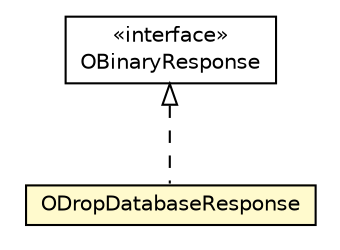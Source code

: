 #!/usr/local/bin/dot
#
# Class diagram 
# Generated by UMLGraph version R5_6-24-gf6e263 (http://www.umlgraph.org/)
#

digraph G {
	edge [fontname="Helvetica",fontsize=10,labelfontname="Helvetica",labelfontsize=10];
	node [fontname="Helvetica",fontsize=10,shape=plaintext];
	nodesep=0.25;
	ranksep=0.5;
	// com.orientechnologies.orient.client.remote.OBinaryResponse
	c2978559 [label=<<table title="com.orientechnologies.orient.client.remote.OBinaryResponse" border="0" cellborder="1" cellspacing="0" cellpadding="2" port="p" href="../OBinaryResponse.html">
		<tr><td><table border="0" cellspacing="0" cellpadding="1">
<tr><td align="center" balign="center"> &#171;interface&#187; </td></tr>
<tr><td align="center" balign="center"> OBinaryResponse </td></tr>
		</table></td></tr>
		</table>>, URL="../OBinaryResponse.html", fontname="Helvetica", fontcolor="black", fontsize=10.0];
	// com.orientechnologies.orient.client.remote.message.ODropDatabaseResponse
	c2978701 [label=<<table title="com.orientechnologies.orient.client.remote.message.ODropDatabaseResponse" border="0" cellborder="1" cellspacing="0" cellpadding="2" port="p" bgcolor="lemonChiffon" href="./ODropDatabaseResponse.html">
		<tr><td><table border="0" cellspacing="0" cellpadding="1">
<tr><td align="center" balign="center"> ODropDatabaseResponse </td></tr>
		</table></td></tr>
		</table>>, URL="./ODropDatabaseResponse.html", fontname="Helvetica", fontcolor="black", fontsize=10.0];
	//com.orientechnologies.orient.client.remote.message.ODropDatabaseResponse implements com.orientechnologies.orient.client.remote.OBinaryResponse
	c2978559:p -> c2978701:p [dir=back,arrowtail=empty,style=dashed];
}

